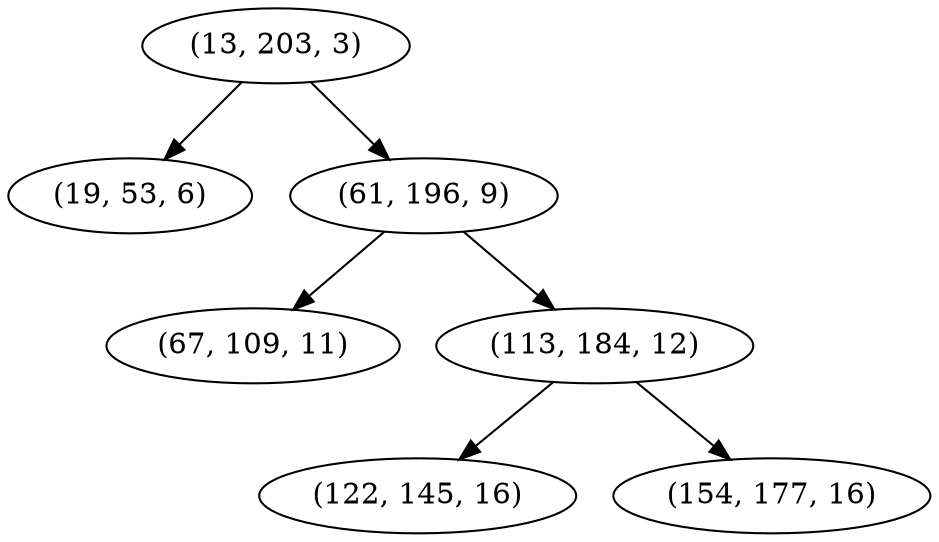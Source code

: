 digraph tree {
    "(13, 203, 3)";
    "(19, 53, 6)";
    "(61, 196, 9)";
    "(67, 109, 11)";
    "(113, 184, 12)";
    "(122, 145, 16)";
    "(154, 177, 16)";
    "(13, 203, 3)" -> "(19, 53, 6)";
    "(13, 203, 3)" -> "(61, 196, 9)";
    "(61, 196, 9)" -> "(67, 109, 11)";
    "(61, 196, 9)" -> "(113, 184, 12)";
    "(113, 184, 12)" -> "(122, 145, 16)";
    "(113, 184, 12)" -> "(154, 177, 16)";
}
